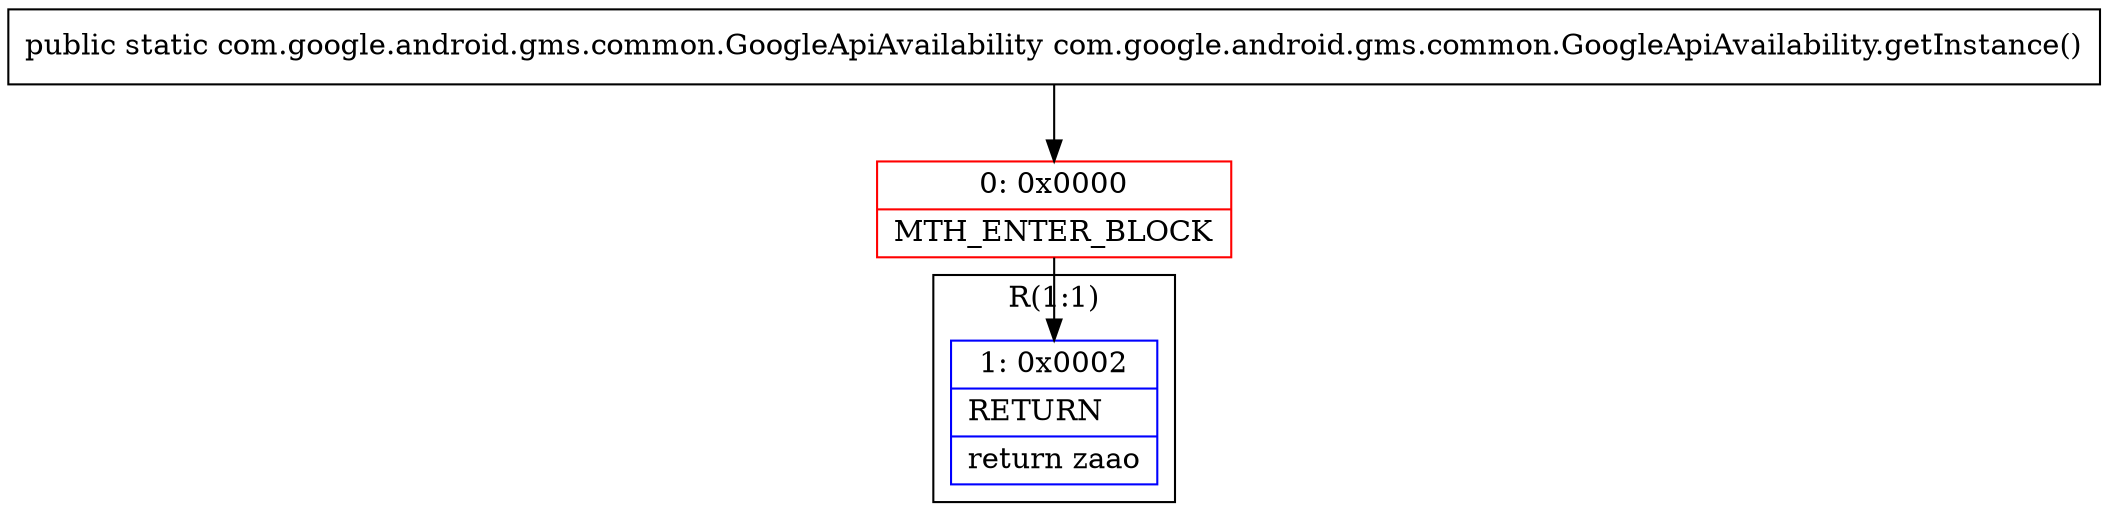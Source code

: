 digraph "CFG forcom.google.android.gms.common.GoogleApiAvailability.getInstance()Lcom\/google\/android\/gms\/common\/GoogleApiAvailability;" {
subgraph cluster_Region_1222525367 {
label = "R(1:1)";
node [shape=record,color=blue];
Node_1 [shape=record,label="{1\:\ 0x0002|RETURN\l|return zaao\l}"];
}
Node_0 [shape=record,color=red,label="{0\:\ 0x0000|MTH_ENTER_BLOCK\l}"];
MethodNode[shape=record,label="{public static com.google.android.gms.common.GoogleApiAvailability com.google.android.gms.common.GoogleApiAvailability.getInstance() }"];
MethodNode -> Node_0;
Node_0 -> Node_1;
}

